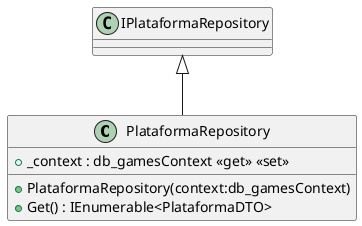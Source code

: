 @startuml
class PlataformaRepository {
    + _context : db_gamesContext <<get>> <<set>>
    + PlataformaRepository(context:db_gamesContext)
    + Get() : IEnumerable<PlataformaDTO>
}
IPlataformaRepository <|-- PlataformaRepository
@enduml
